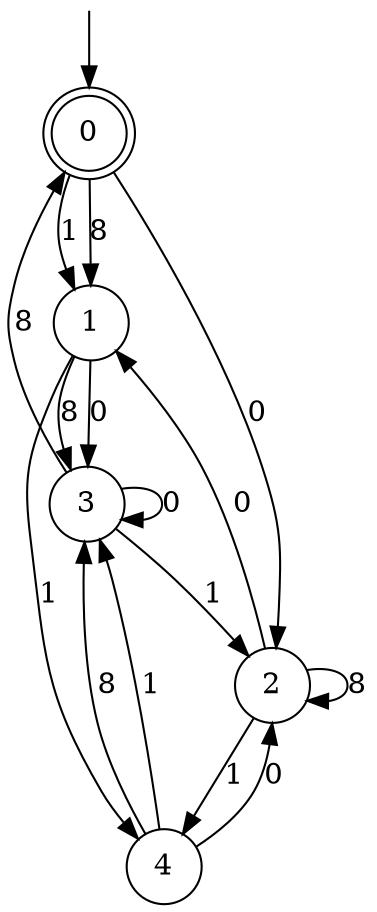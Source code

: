 digraph g {

	s0 [shape="doublecircle" label="0"];
	s1 [shape="circle" label="1"];
	s2 [shape="circle" label="2"];
	s3 [shape="circle" label="3"];
	s4 [shape="circle" label="4"];
	s0 -> s1 [label="8"];
	s0 -> s1 [label="1"];
	s0 -> s2 [label="0"];
	s1 -> s3 [label="8"];
	s1 -> s4 [label="1"];
	s1 -> s3 [label="0"];
	s2 -> s2 [label="8"];
	s2 -> s4 [label="1"];
	s2 -> s1 [label="0"];
	s3 -> s0 [label="8"];
	s3 -> s2 [label="1"];
	s3 -> s3 [label="0"];
	s4 -> s3 [label="8"];
	s4 -> s3 [label="1"];
	s4 -> s2 [label="0"];

__start0 [label="" shape="none" width="0" height="0"];
__start0 -> s0;

}
